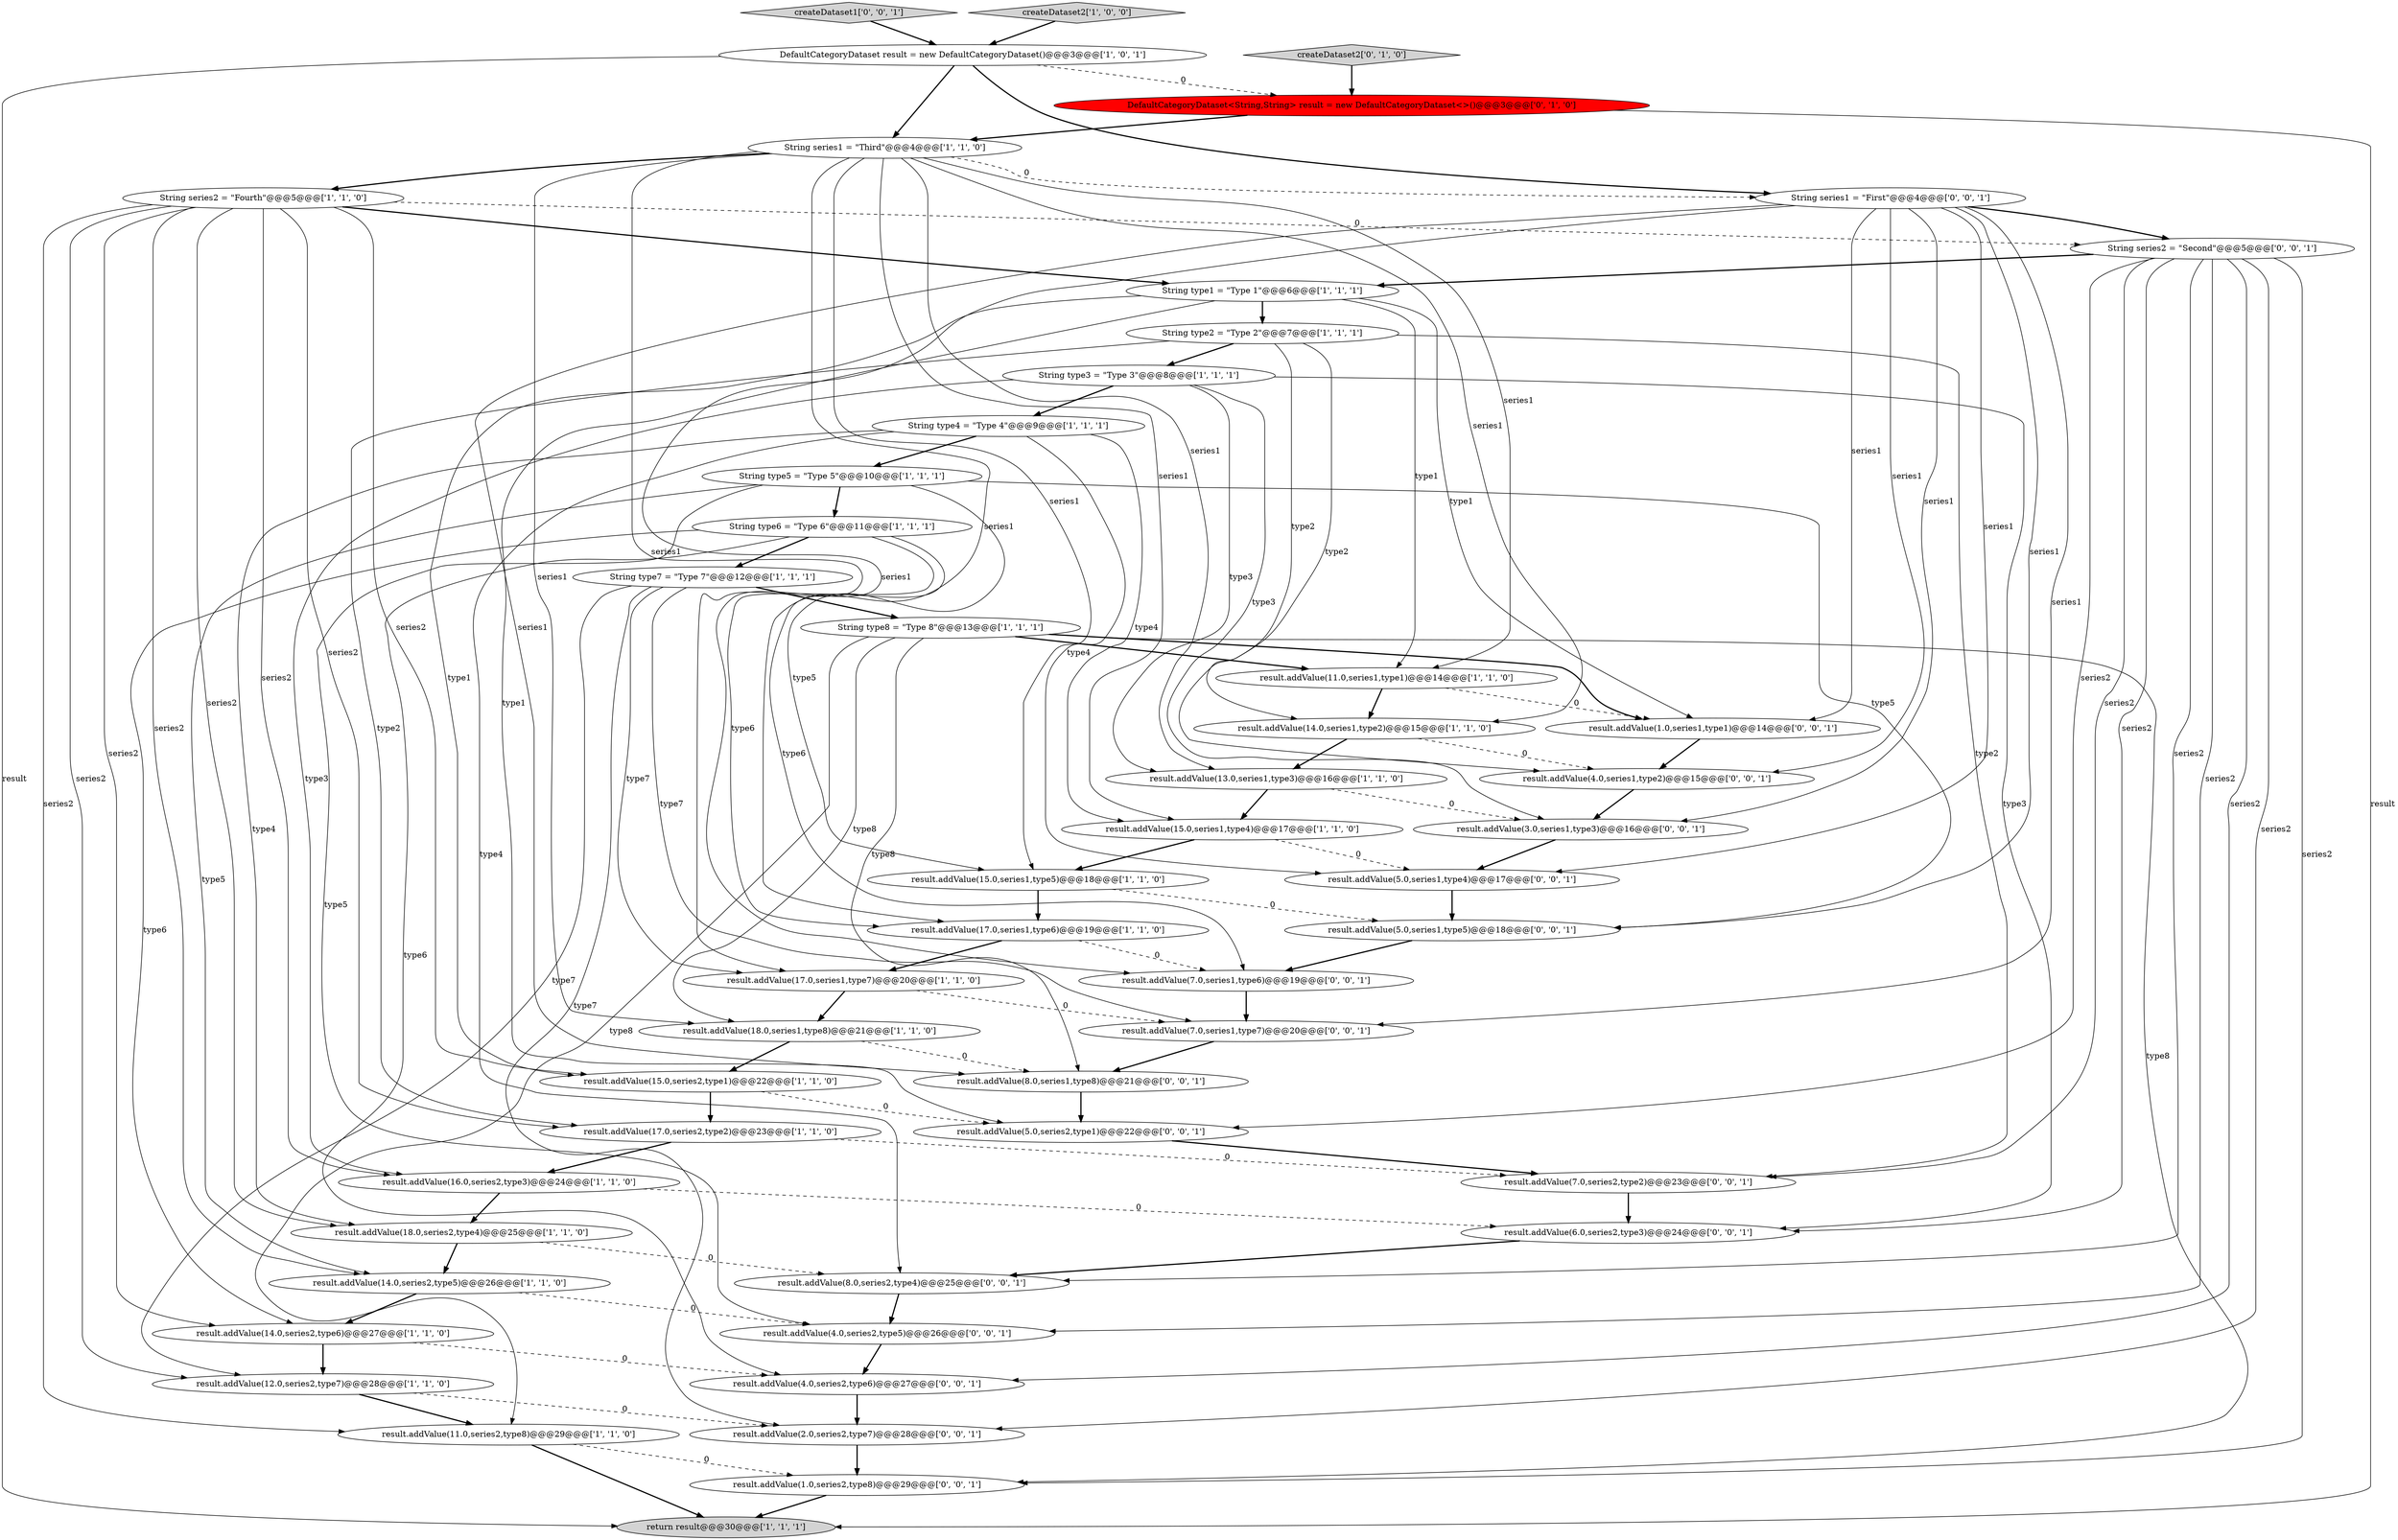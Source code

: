 digraph {
3 [style = filled, label = "String type2 = \"Type 2\"@@@7@@@['1', '1', '1']", fillcolor = white, shape = ellipse image = "AAA0AAABBB1BBB"];
18 [style = filled, label = "result.addValue(16.0,series2,type3)@@@24@@@['1', '1', '0']", fillcolor = white, shape = ellipse image = "AAA0AAABBB1BBB"];
23 [style = filled, label = "DefaultCategoryDataset result = new DefaultCategoryDataset()@@@3@@@['1', '0', '1']", fillcolor = white, shape = ellipse image = "AAA0AAABBB1BBB"];
14 [style = filled, label = "result.addValue(14.0,series1,type2)@@@15@@@['1', '1', '0']", fillcolor = white, shape = ellipse image = "AAA0AAABBB1BBB"];
47 [style = filled, label = "result.addValue(7.0,series1,type6)@@@19@@@['0', '0', '1']", fillcolor = white, shape = ellipse image = "AAA0AAABBB3BBB"];
13 [style = filled, label = "result.addValue(18.0,series2,type4)@@@25@@@['1', '1', '0']", fillcolor = white, shape = ellipse image = "AAA0AAABBB1BBB"];
33 [style = filled, label = "result.addValue(1.0,series1,type1)@@@14@@@['0', '0', '1']", fillcolor = white, shape = ellipse image = "AAA0AAABBB3BBB"];
8 [style = filled, label = "String series1 = \"Third\"@@@4@@@['1', '1', '0']", fillcolor = white, shape = ellipse image = "AAA0AAABBB1BBB"];
11 [style = filled, label = "result.addValue(17.0,series1,type6)@@@19@@@['1', '1', '0']", fillcolor = white, shape = ellipse image = "AAA0AAABBB1BBB"];
44 [style = filled, label = "result.addValue(8.0,series2,type4)@@@25@@@['0', '0', '1']", fillcolor = white, shape = ellipse image = "AAA0AAABBB3BBB"];
25 [style = filled, label = "String type8 = \"Type 8\"@@@13@@@['1', '1', '1']", fillcolor = white, shape = ellipse image = "AAA0AAABBB1BBB"];
17 [style = filled, label = "result.addValue(17.0,series1,type7)@@@20@@@['1', '1', '0']", fillcolor = white, shape = ellipse image = "AAA0AAABBB1BBB"];
12 [style = filled, label = "String type1 = \"Type 1\"@@@6@@@['1', '1', '1']", fillcolor = white, shape = ellipse image = "AAA0AAABBB1BBB"];
20 [style = filled, label = "result.addValue(14.0,series2,type6)@@@27@@@['1', '1', '0']", fillcolor = white, shape = ellipse image = "AAA0AAABBB1BBB"];
9 [style = filled, label = "String type5 = \"Type 5\"@@@10@@@['1', '1', '1']", fillcolor = white, shape = ellipse image = "AAA0AAABBB1BBB"];
27 [style = filled, label = "result.addValue(14.0,series2,type5)@@@26@@@['1', '1', '0']", fillcolor = white, shape = ellipse image = "AAA0AAABBB1BBB"];
39 [style = filled, label = "result.addValue(7.0,series1,type7)@@@20@@@['0', '0', '1']", fillcolor = white, shape = ellipse image = "AAA0AAABBB3BBB"];
2 [style = filled, label = "result.addValue(15.0,series2,type1)@@@22@@@['1', '1', '0']", fillcolor = white, shape = ellipse image = "AAA0AAABBB1BBB"];
42 [style = filled, label = "result.addValue(2.0,series2,type7)@@@28@@@['0', '0', '1']", fillcolor = white, shape = ellipse image = "AAA0AAABBB3BBB"];
41 [style = filled, label = "result.addValue(4.0,series1,type2)@@@15@@@['0', '0', '1']", fillcolor = white, shape = ellipse image = "AAA0AAABBB3BBB"];
26 [style = filled, label = "result.addValue(12.0,series2,type7)@@@28@@@['1', '1', '0']", fillcolor = white, shape = ellipse image = "AAA0AAABBB1BBB"];
37 [style = filled, label = "result.addValue(5.0,series1,type4)@@@17@@@['0', '0', '1']", fillcolor = white, shape = ellipse image = "AAA0AAABBB3BBB"];
10 [style = filled, label = "result.addValue(11.0,series1,type1)@@@14@@@['1', '1', '0']", fillcolor = white, shape = ellipse image = "AAA0AAABBB1BBB"];
43 [style = filled, label = "result.addValue(3.0,series1,type3)@@@16@@@['0', '0', '1']", fillcolor = white, shape = ellipse image = "AAA0AAABBB3BBB"];
45 [style = filled, label = "result.addValue(8.0,series1,type8)@@@21@@@['0', '0', '1']", fillcolor = white, shape = ellipse image = "AAA0AAABBB3BBB"];
36 [style = filled, label = "String series1 = \"First\"@@@4@@@['0', '0', '1']", fillcolor = white, shape = ellipse image = "AAA0AAABBB3BBB"];
31 [style = filled, label = "result.addValue(5.0,series2,type1)@@@22@@@['0', '0', '1']", fillcolor = white, shape = ellipse image = "AAA0AAABBB3BBB"];
40 [style = filled, label = "String series2 = \"Second\"@@@5@@@['0', '0', '1']", fillcolor = white, shape = ellipse image = "AAA0AAABBB3BBB"];
30 [style = filled, label = "createDataset2['0', '1', '0']", fillcolor = lightgray, shape = diamond image = "AAA0AAABBB2BBB"];
38 [style = filled, label = "result.addValue(6.0,series2,type3)@@@24@@@['0', '0', '1']", fillcolor = white, shape = ellipse image = "AAA0AAABBB3BBB"];
0 [style = filled, label = "result.addValue(11.0,series2,type8)@@@29@@@['1', '1', '0']", fillcolor = white, shape = ellipse image = "AAA0AAABBB1BBB"];
29 [style = filled, label = "DefaultCategoryDataset<String,String> result = new DefaultCategoryDataset<>()@@@3@@@['0', '1', '0']", fillcolor = red, shape = ellipse image = "AAA1AAABBB2BBB"];
7 [style = filled, label = "String type4 = \"Type 4\"@@@9@@@['1', '1', '1']", fillcolor = white, shape = ellipse image = "AAA0AAABBB1BBB"];
15 [style = filled, label = "result.addValue(18.0,series1,type8)@@@21@@@['1', '1', '0']", fillcolor = white, shape = ellipse image = "AAA0AAABBB1BBB"];
34 [style = filled, label = "result.addValue(7.0,series2,type2)@@@23@@@['0', '0', '1']", fillcolor = white, shape = ellipse image = "AAA0AAABBB3BBB"];
19 [style = filled, label = "result.addValue(13.0,series1,type3)@@@16@@@['1', '1', '0']", fillcolor = white, shape = ellipse image = "AAA0AAABBB1BBB"];
32 [style = filled, label = "createDataset1['0', '0', '1']", fillcolor = lightgray, shape = diamond image = "AAA0AAABBB3BBB"];
46 [style = filled, label = "result.addValue(4.0,series2,type6)@@@27@@@['0', '0', '1']", fillcolor = white, shape = ellipse image = "AAA0AAABBB3BBB"];
5 [style = filled, label = "createDataset2['1', '0', '0']", fillcolor = lightgray, shape = diamond image = "AAA0AAABBB1BBB"];
24 [style = filled, label = "result.addValue(15.0,series1,type5)@@@18@@@['1', '1', '0']", fillcolor = white, shape = ellipse image = "AAA0AAABBB1BBB"];
48 [style = filled, label = "result.addValue(4.0,series2,type5)@@@26@@@['0', '0', '1']", fillcolor = white, shape = ellipse image = "AAA0AAABBB3BBB"];
1 [style = filled, label = "String type6 = \"Type 6\"@@@11@@@['1', '1', '1']", fillcolor = white, shape = ellipse image = "AAA0AAABBB1BBB"];
28 [style = filled, label = "return result@@@30@@@['1', '1', '1']", fillcolor = lightgray, shape = ellipse image = "AAA0AAABBB1BBB"];
22 [style = filled, label = "result.addValue(17.0,series2,type2)@@@23@@@['1', '1', '0']", fillcolor = white, shape = ellipse image = "AAA0AAABBB1BBB"];
49 [style = filled, label = "result.addValue(5.0,series1,type5)@@@18@@@['0', '0', '1']", fillcolor = white, shape = ellipse image = "AAA0AAABBB3BBB"];
4 [style = filled, label = "String series2 = \"Fourth\"@@@5@@@['1', '1', '0']", fillcolor = white, shape = ellipse image = "AAA0AAABBB1BBB"];
6 [style = filled, label = "String type7 = \"Type 7\"@@@12@@@['1', '1', '1']", fillcolor = white, shape = ellipse image = "AAA0AAABBB1BBB"];
35 [style = filled, label = "result.addValue(1.0,series2,type8)@@@29@@@['0', '0', '1']", fillcolor = white, shape = ellipse image = "AAA0AAABBB3BBB"];
16 [style = filled, label = "String type3 = \"Type 3\"@@@8@@@['1', '1', '1']", fillcolor = white, shape = ellipse image = "AAA0AAABBB1BBB"];
21 [style = filled, label = "result.addValue(15.0,series1,type4)@@@17@@@['1', '1', '0']", fillcolor = white, shape = ellipse image = "AAA0AAABBB1BBB"];
6->17 [style = solid, label="type7"];
36->39 [style = solid, label="series1"];
7->37 [style = solid, label="type4"];
32->23 [style = bold, label=""];
25->33 [style = bold, label=""];
37->49 [style = bold, label=""];
38->44 [style = bold, label=""];
20->26 [style = bold, label=""];
16->7 [style = bold, label=""];
36->47 [style = solid, label="series1"];
16->19 [style = solid, label="type3"];
40->38 [style = solid, label="series2"];
21->24 [style = bold, label=""];
21->37 [style = dashed, label="0"];
3->16 [style = bold, label=""];
45->31 [style = bold, label=""];
22->34 [style = dashed, label="0"];
30->29 [style = bold, label=""];
15->45 [style = dashed, label="0"];
7->9 [style = bold, label=""];
36->49 [style = solid, label="series1"];
16->43 [style = solid, label="type3"];
20->46 [style = dashed, label="0"];
8->21 [style = solid, label="series1"];
25->0 [style = solid, label="type8"];
24->11 [style = bold, label=""];
36->33 [style = solid, label="series1"];
8->14 [style = solid, label="series1"];
12->31 [style = solid, label="type1"];
25->10 [style = bold, label=""];
23->36 [style = bold, label=""];
8->4 [style = bold, label=""];
6->26 [style = solid, label="type7"];
4->18 [style = solid, label="series2"];
25->15 [style = solid, label="type8"];
46->42 [style = bold, label=""];
40->44 [style = solid, label="series2"];
5->23 [style = bold, label=""];
10->14 [style = bold, label=""];
36->41 [style = solid, label="series1"];
8->11 [style = solid, label="series1"];
33->41 [style = bold, label=""];
39->45 [style = bold, label=""];
47->39 [style = bold, label=""];
23->8 [style = bold, label=""];
9->48 [style = solid, label="type5"];
13->44 [style = dashed, label="0"];
35->28 [style = bold, label=""];
36->37 [style = solid, label="series1"];
40->34 [style = solid, label="series2"];
40->42 [style = solid, label="series2"];
26->0 [style = bold, label=""];
16->18 [style = solid, label="type3"];
22->18 [style = bold, label=""];
25->45 [style = solid, label="type8"];
3->14 [style = solid, label="type2"];
17->15 [style = bold, label=""];
4->0 [style = solid, label="series2"];
11->17 [style = bold, label=""];
36->45 [style = solid, label="series1"];
34->38 [style = bold, label=""];
0->35 [style = dashed, label="0"];
9->1 [style = bold, label=""];
6->42 [style = solid, label="type7"];
41->43 [style = bold, label=""];
27->20 [style = bold, label=""];
4->13 [style = solid, label="series2"];
17->39 [style = dashed, label="0"];
36->40 [style = bold, label=""];
8->19 [style = solid, label="series1"];
7->13 [style = solid, label="type4"];
36->43 [style = solid, label="series1"];
7->21 [style = solid, label="type4"];
8->10 [style = solid, label="series1"];
14->19 [style = bold, label=""];
12->10 [style = solid, label="type1"];
9->49 [style = solid, label="type5"];
4->20 [style = solid, label="series2"];
7->44 [style = solid, label="type4"];
4->27 [style = solid, label="series2"];
8->36 [style = dashed, label="0"];
8->24 [style = solid, label="series1"];
31->34 [style = bold, label=""];
25->35 [style = solid, label="type8"];
48->46 [style = bold, label=""];
40->12 [style = bold, label=""];
1->6 [style = bold, label=""];
13->27 [style = bold, label=""];
11->47 [style = dashed, label="0"];
4->22 [style = solid, label="series2"];
40->46 [style = solid, label="series2"];
3->34 [style = solid, label="type2"];
8->15 [style = solid, label="series1"];
4->12 [style = bold, label=""];
3->22 [style = solid, label="type2"];
12->3 [style = bold, label=""];
12->2 [style = solid, label="type1"];
27->48 [style = dashed, label="0"];
12->33 [style = solid, label="type1"];
14->41 [style = dashed, label="0"];
24->49 [style = dashed, label="0"];
19->21 [style = bold, label=""];
40->48 [style = solid, label="series2"];
29->8 [style = bold, label=""];
15->2 [style = bold, label=""];
9->27 [style = solid, label="type5"];
6->39 [style = solid, label="type7"];
4->2 [style = solid, label="series2"];
40->31 [style = solid, label="series2"];
1->46 [style = solid, label="type6"];
8->17 [style = solid, label="series1"];
40->35 [style = solid, label="series2"];
10->33 [style = dashed, label="0"];
16->38 [style = solid, label="type3"];
9->24 [style = solid, label="type5"];
43->37 [style = bold, label=""];
0->28 [style = bold, label=""];
1->11 [style = solid, label="type6"];
23->29 [style = dashed, label="0"];
18->38 [style = dashed, label="0"];
29->28 [style = solid, label="result"];
2->31 [style = dashed, label="0"];
49->47 [style = bold, label=""];
42->35 [style = bold, label=""];
3->41 [style = solid, label="type2"];
44->48 [style = bold, label=""];
19->43 [style = dashed, label="0"];
18->13 [style = bold, label=""];
1->47 [style = solid, label="type6"];
1->20 [style = solid, label="type6"];
26->42 [style = dashed, label="0"];
2->22 [style = bold, label=""];
23->28 [style = solid, label="result"];
4->40 [style = dashed, label="0"];
4->26 [style = solid, label="series2"];
6->25 [style = bold, label=""];
}

